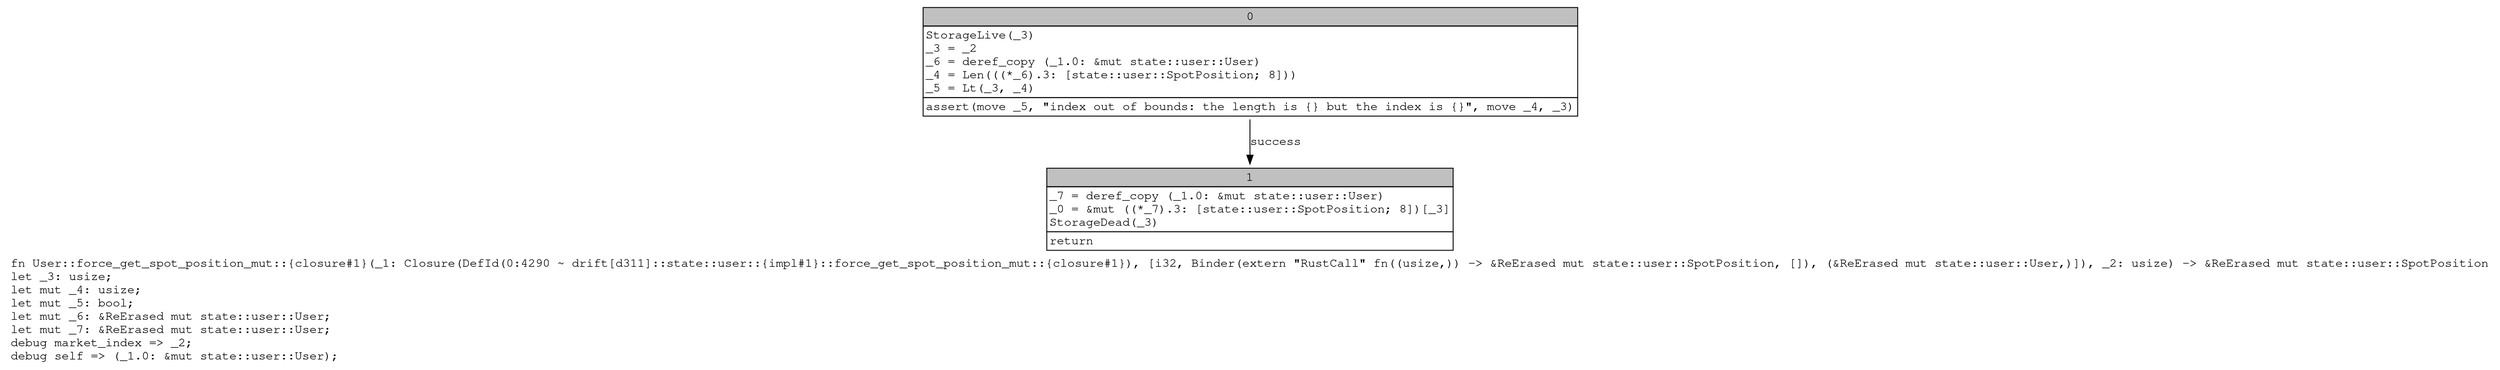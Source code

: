 digraph Mir_0_4290 {
    graph [fontname="Courier, monospace"];
    node [fontname="Courier, monospace"];
    edge [fontname="Courier, monospace"];
    label=<fn User::force_get_spot_position_mut::{closure#1}(_1: Closure(DefId(0:4290 ~ drift[d311]::state::user::{impl#1}::force_get_spot_position_mut::{closure#1}), [i32, Binder(extern &quot;RustCall&quot; fn((usize,)) -&gt; &amp;ReErased mut state::user::SpotPosition, []), (&amp;ReErased mut state::user::User,)]), _2: usize) -&gt; &amp;ReErased mut state::user::SpotPosition<br align="left"/>let _3: usize;<br align="left"/>let mut _4: usize;<br align="left"/>let mut _5: bool;<br align="left"/>let mut _6: &amp;ReErased mut state::user::User;<br align="left"/>let mut _7: &amp;ReErased mut state::user::User;<br align="left"/>debug market_index =&gt; _2;<br align="left"/>debug self =&gt; (_1.0: &amp;mut state::user::User);<br align="left"/>>;
    bb0__0_4290 [shape="none", label=<<table border="0" cellborder="1" cellspacing="0"><tr><td bgcolor="gray" align="center" colspan="1">0</td></tr><tr><td align="left" balign="left">StorageLive(_3)<br/>_3 = _2<br/>_6 = deref_copy (_1.0: &amp;mut state::user::User)<br/>_4 = Len(((*_6).3: [state::user::SpotPosition; 8]))<br/>_5 = Lt(_3, _4)<br/></td></tr><tr><td align="left">assert(move _5, &quot;index out of bounds: the length is {} but the index is {}&quot;, move _4, _3)</td></tr></table>>];
    bb1__0_4290 [shape="none", label=<<table border="0" cellborder="1" cellspacing="0"><tr><td bgcolor="gray" align="center" colspan="1">1</td></tr><tr><td align="left" balign="left">_7 = deref_copy (_1.0: &amp;mut state::user::User)<br/>_0 = &amp;mut ((*_7).3: [state::user::SpotPosition; 8])[_3]<br/>StorageDead(_3)<br/></td></tr><tr><td align="left">return</td></tr></table>>];
    bb0__0_4290 -> bb1__0_4290 [label="success"];
}
